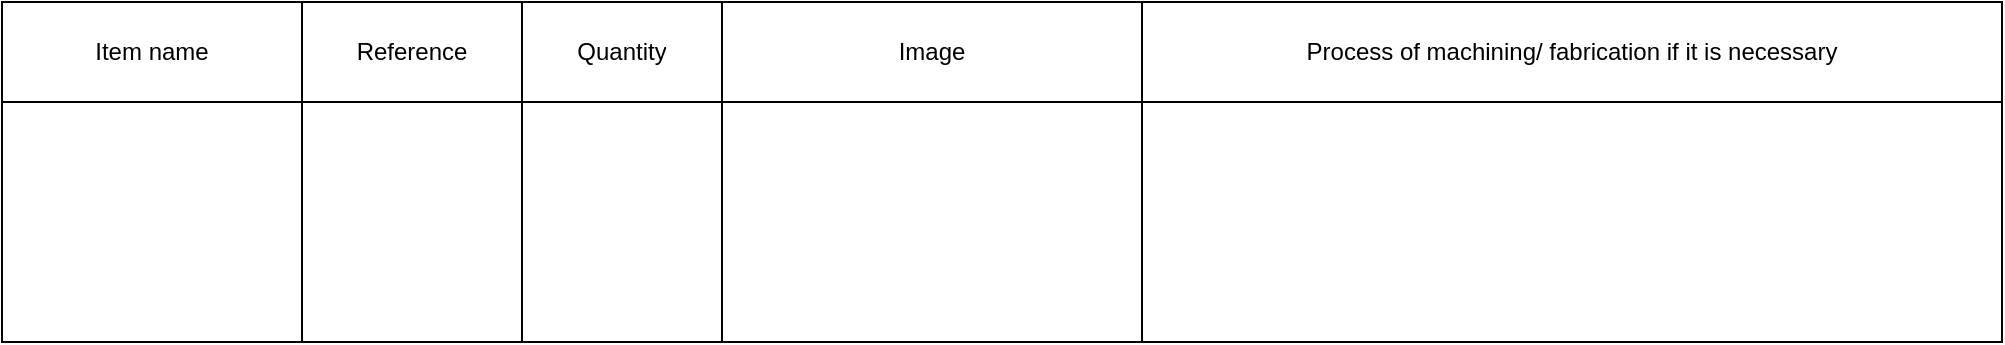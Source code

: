 <mxfile version="16.2.2" type="github">
  <diagram id="rNxtywayCwSzEVcmvXuK" name="Page-1">
    <mxGraphModel dx="1186" dy="651" grid="1" gridSize="10" guides="1" tooltips="1" connect="1" arrows="1" fold="1" page="1" pageScale="1" pageWidth="827" pageHeight="1169" math="0" shadow="0">
      <root>
        <mxCell id="0" />
        <mxCell id="1" parent="0" />
        <mxCell id="vwRsfaoXdg2ToOk2P0fG-2" value="" style="shape=table;startSize=0;container=1;collapsible=0;childLayout=tableLayout;" parent="1" vertex="1">
          <mxGeometry x="140" y="210" width="1000" height="170" as="geometry" />
        </mxCell>
        <mxCell id="vwRsfaoXdg2ToOk2P0fG-3" value="" style="shape=partialRectangle;collapsible=0;dropTarget=0;pointerEvents=0;fillColor=none;top=0;left=0;bottom=0;right=0;points=[[0,0.5],[1,0.5]];portConstraint=eastwest;" parent="vwRsfaoXdg2ToOk2P0fG-2" vertex="1">
          <mxGeometry width="1000" height="50" as="geometry" />
        </mxCell>
        <mxCell id="vwRsfaoXdg2ToOk2P0fG-4" value="Item name" style="shape=partialRectangle;html=1;whiteSpace=wrap;connectable=0;overflow=hidden;fillColor=none;top=0;left=0;bottom=0;right=0;" parent="vwRsfaoXdg2ToOk2P0fG-3" vertex="1">
          <mxGeometry width="150" height="50" as="geometry" />
        </mxCell>
        <mxCell id="vwRsfaoXdg2ToOk2P0fG-5" value="Reference" style="shape=partialRectangle;html=1;whiteSpace=wrap;connectable=0;overflow=hidden;fillColor=none;top=0;left=0;bottom=0;right=0;" parent="vwRsfaoXdg2ToOk2P0fG-3" vertex="1">
          <mxGeometry x="150" width="110" height="50" as="geometry" />
        </mxCell>
        <mxCell id="vwRsfaoXdg2ToOk2P0fG-6" value="Quantity" style="shape=partialRectangle;html=1;whiteSpace=wrap;connectable=0;overflow=hidden;fillColor=none;top=0;left=0;bottom=0;right=0;" parent="vwRsfaoXdg2ToOk2P0fG-3" vertex="1">
          <mxGeometry x="260" width="100" height="50" as="geometry" />
        </mxCell>
        <mxCell id="vwRsfaoXdg2ToOk2P0fG-7" value="Image" style="shape=partialRectangle;html=1;whiteSpace=wrap;connectable=0;overflow=hidden;fillColor=none;top=0;left=0;bottom=0;right=0;" parent="vwRsfaoXdg2ToOk2P0fG-3" vertex="1">
          <mxGeometry x="360" width="210" height="50" as="geometry" />
        </mxCell>
        <mxCell id="HhnbDCIHl4mBhr2lJ0_L-1" value="Process of machining/ fabrication if it is necessary" style="shape=partialRectangle;html=1;whiteSpace=wrap;connectable=0;overflow=hidden;fillColor=none;top=0;left=0;bottom=0;right=0;" parent="vwRsfaoXdg2ToOk2P0fG-3" vertex="1">
          <mxGeometry x="570" width="430" height="50" as="geometry" />
        </mxCell>
        <mxCell id="vwRsfaoXdg2ToOk2P0fG-11" style="shape=partialRectangle;collapsible=0;dropTarget=0;pointerEvents=0;fillColor=none;top=0;left=0;bottom=0;right=0;points=[[0,0.5],[1,0.5]];portConstraint=eastwest;" parent="vwRsfaoXdg2ToOk2P0fG-2" vertex="1">
          <mxGeometry y="50" width="1000" height="120" as="geometry" />
        </mxCell>
        <mxCell id="vwRsfaoXdg2ToOk2P0fG-12" value="" style="shape=partialRectangle;html=1;whiteSpace=wrap;connectable=0;overflow=hidden;fillColor=none;top=0;left=0;bottom=0;right=0;" parent="vwRsfaoXdg2ToOk2P0fG-11" vertex="1">
          <mxGeometry width="150" height="120" as="geometry" />
        </mxCell>
        <mxCell id="vwRsfaoXdg2ToOk2P0fG-13" style="shape=partialRectangle;html=1;whiteSpace=wrap;connectable=0;overflow=hidden;fillColor=none;top=0;left=0;bottom=0;right=0;" parent="vwRsfaoXdg2ToOk2P0fG-11" vertex="1">
          <mxGeometry x="150" width="110" height="120" as="geometry" />
        </mxCell>
        <mxCell id="vwRsfaoXdg2ToOk2P0fG-14" style="shape=partialRectangle;html=1;whiteSpace=wrap;connectable=0;overflow=hidden;fillColor=none;top=0;left=0;bottom=0;right=0;" parent="vwRsfaoXdg2ToOk2P0fG-11" vertex="1">
          <mxGeometry x="260" width="100" height="120" as="geometry" />
        </mxCell>
        <mxCell id="vwRsfaoXdg2ToOk2P0fG-15" style="shape=partialRectangle;html=1;whiteSpace=wrap;connectable=0;overflow=hidden;fillColor=none;top=0;left=0;bottom=0;right=0;" parent="vwRsfaoXdg2ToOk2P0fG-11" vertex="1">
          <mxGeometry x="360" width="210" height="120" as="geometry" />
        </mxCell>
        <mxCell id="HhnbDCIHl4mBhr2lJ0_L-2" value="" style="shape=partialRectangle;html=1;whiteSpace=wrap;connectable=0;overflow=hidden;fillColor=none;top=0;left=0;bottom=0;right=0;" parent="vwRsfaoXdg2ToOk2P0fG-11" vertex="1">
          <mxGeometry x="570" width="430" height="120" as="geometry" />
        </mxCell>
      </root>
    </mxGraphModel>
  </diagram>
</mxfile>

